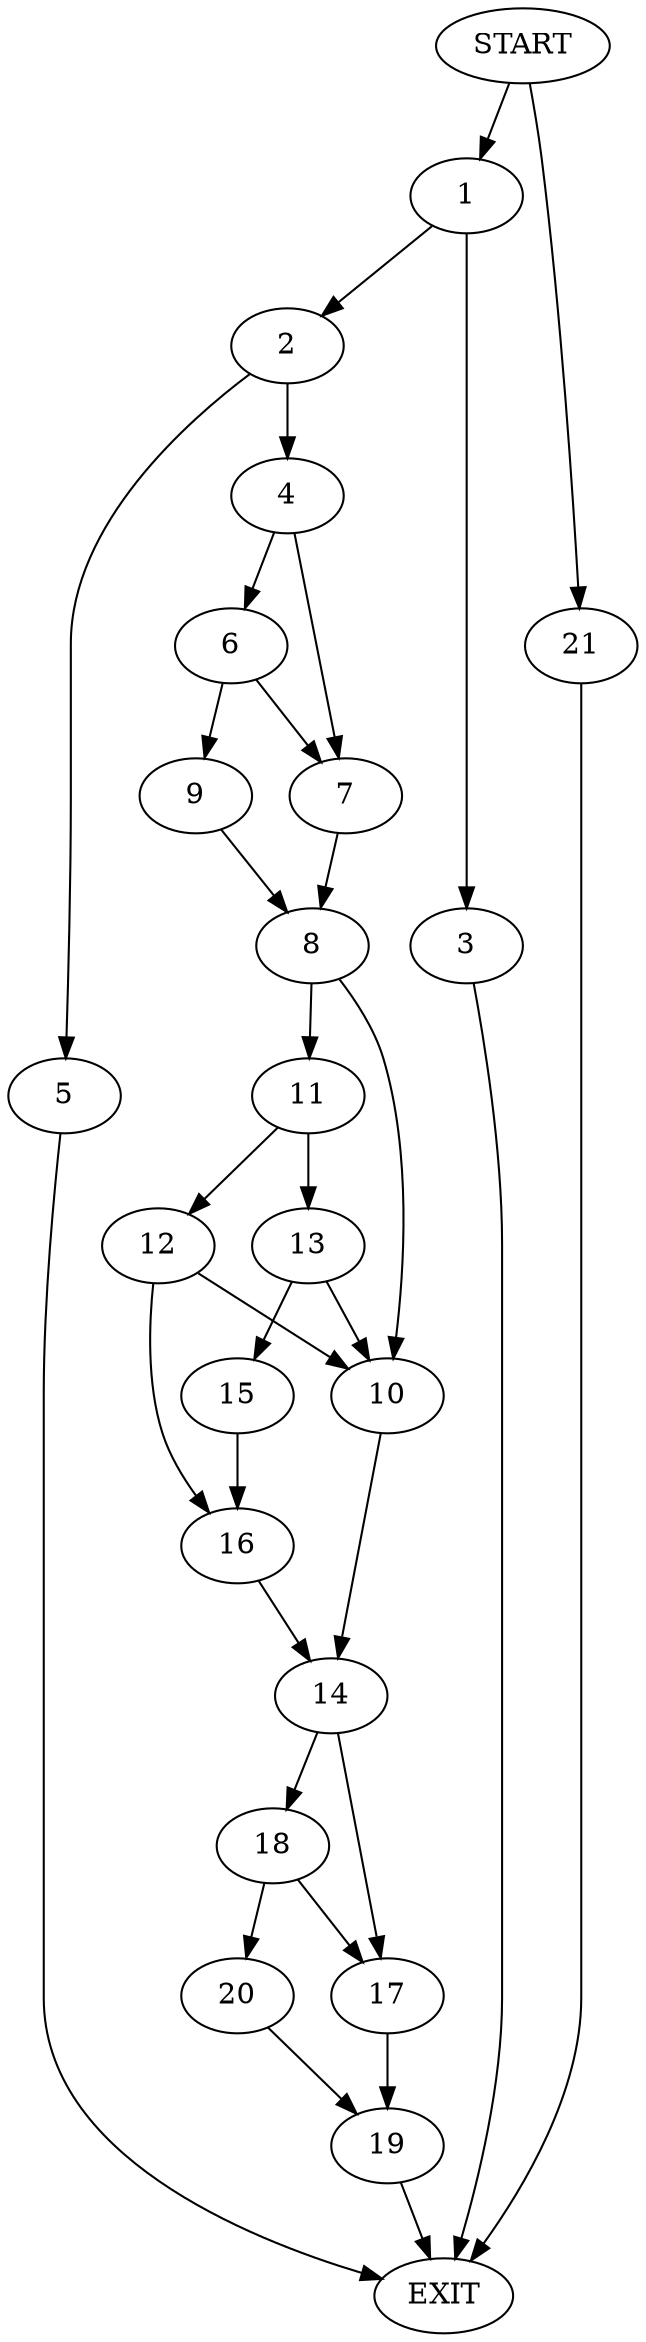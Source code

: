 digraph {
0 [label="START"]
22 [label="EXIT"]
0 -> 1
1 -> 2
1 -> 3
2 -> 4
2 -> 5
3 -> 22
5 -> 22
4 -> 6
4 -> 7
7 -> 8
6 -> 9
6 -> 7
9 -> 8
8 -> 10
8 -> 11
11 -> 12
11 -> 13
10 -> 14
13 -> 10
13 -> 15
12 -> 16
12 -> 10
15 -> 16
16 -> 14
14 -> 17
14 -> 18
17 -> 19
18 -> 20
18 -> 17
20 -> 19
19 -> 22
0 -> 21
21 -> 22
}

